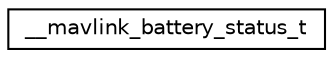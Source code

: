 digraph "Graphical Class Hierarchy"
{
 // INTERACTIVE_SVG=YES
  edge [fontname="Helvetica",fontsize="10",labelfontname="Helvetica",labelfontsize="10"];
  node [fontname="Helvetica",fontsize="10",shape=record];
  rankdir="LR";
  Node1 [label="__mavlink_battery_status_t",height=0.2,width=0.4,color="black", fillcolor="white", style="filled",URL="$struct____mavlink__battery__status__t.html"];
}
